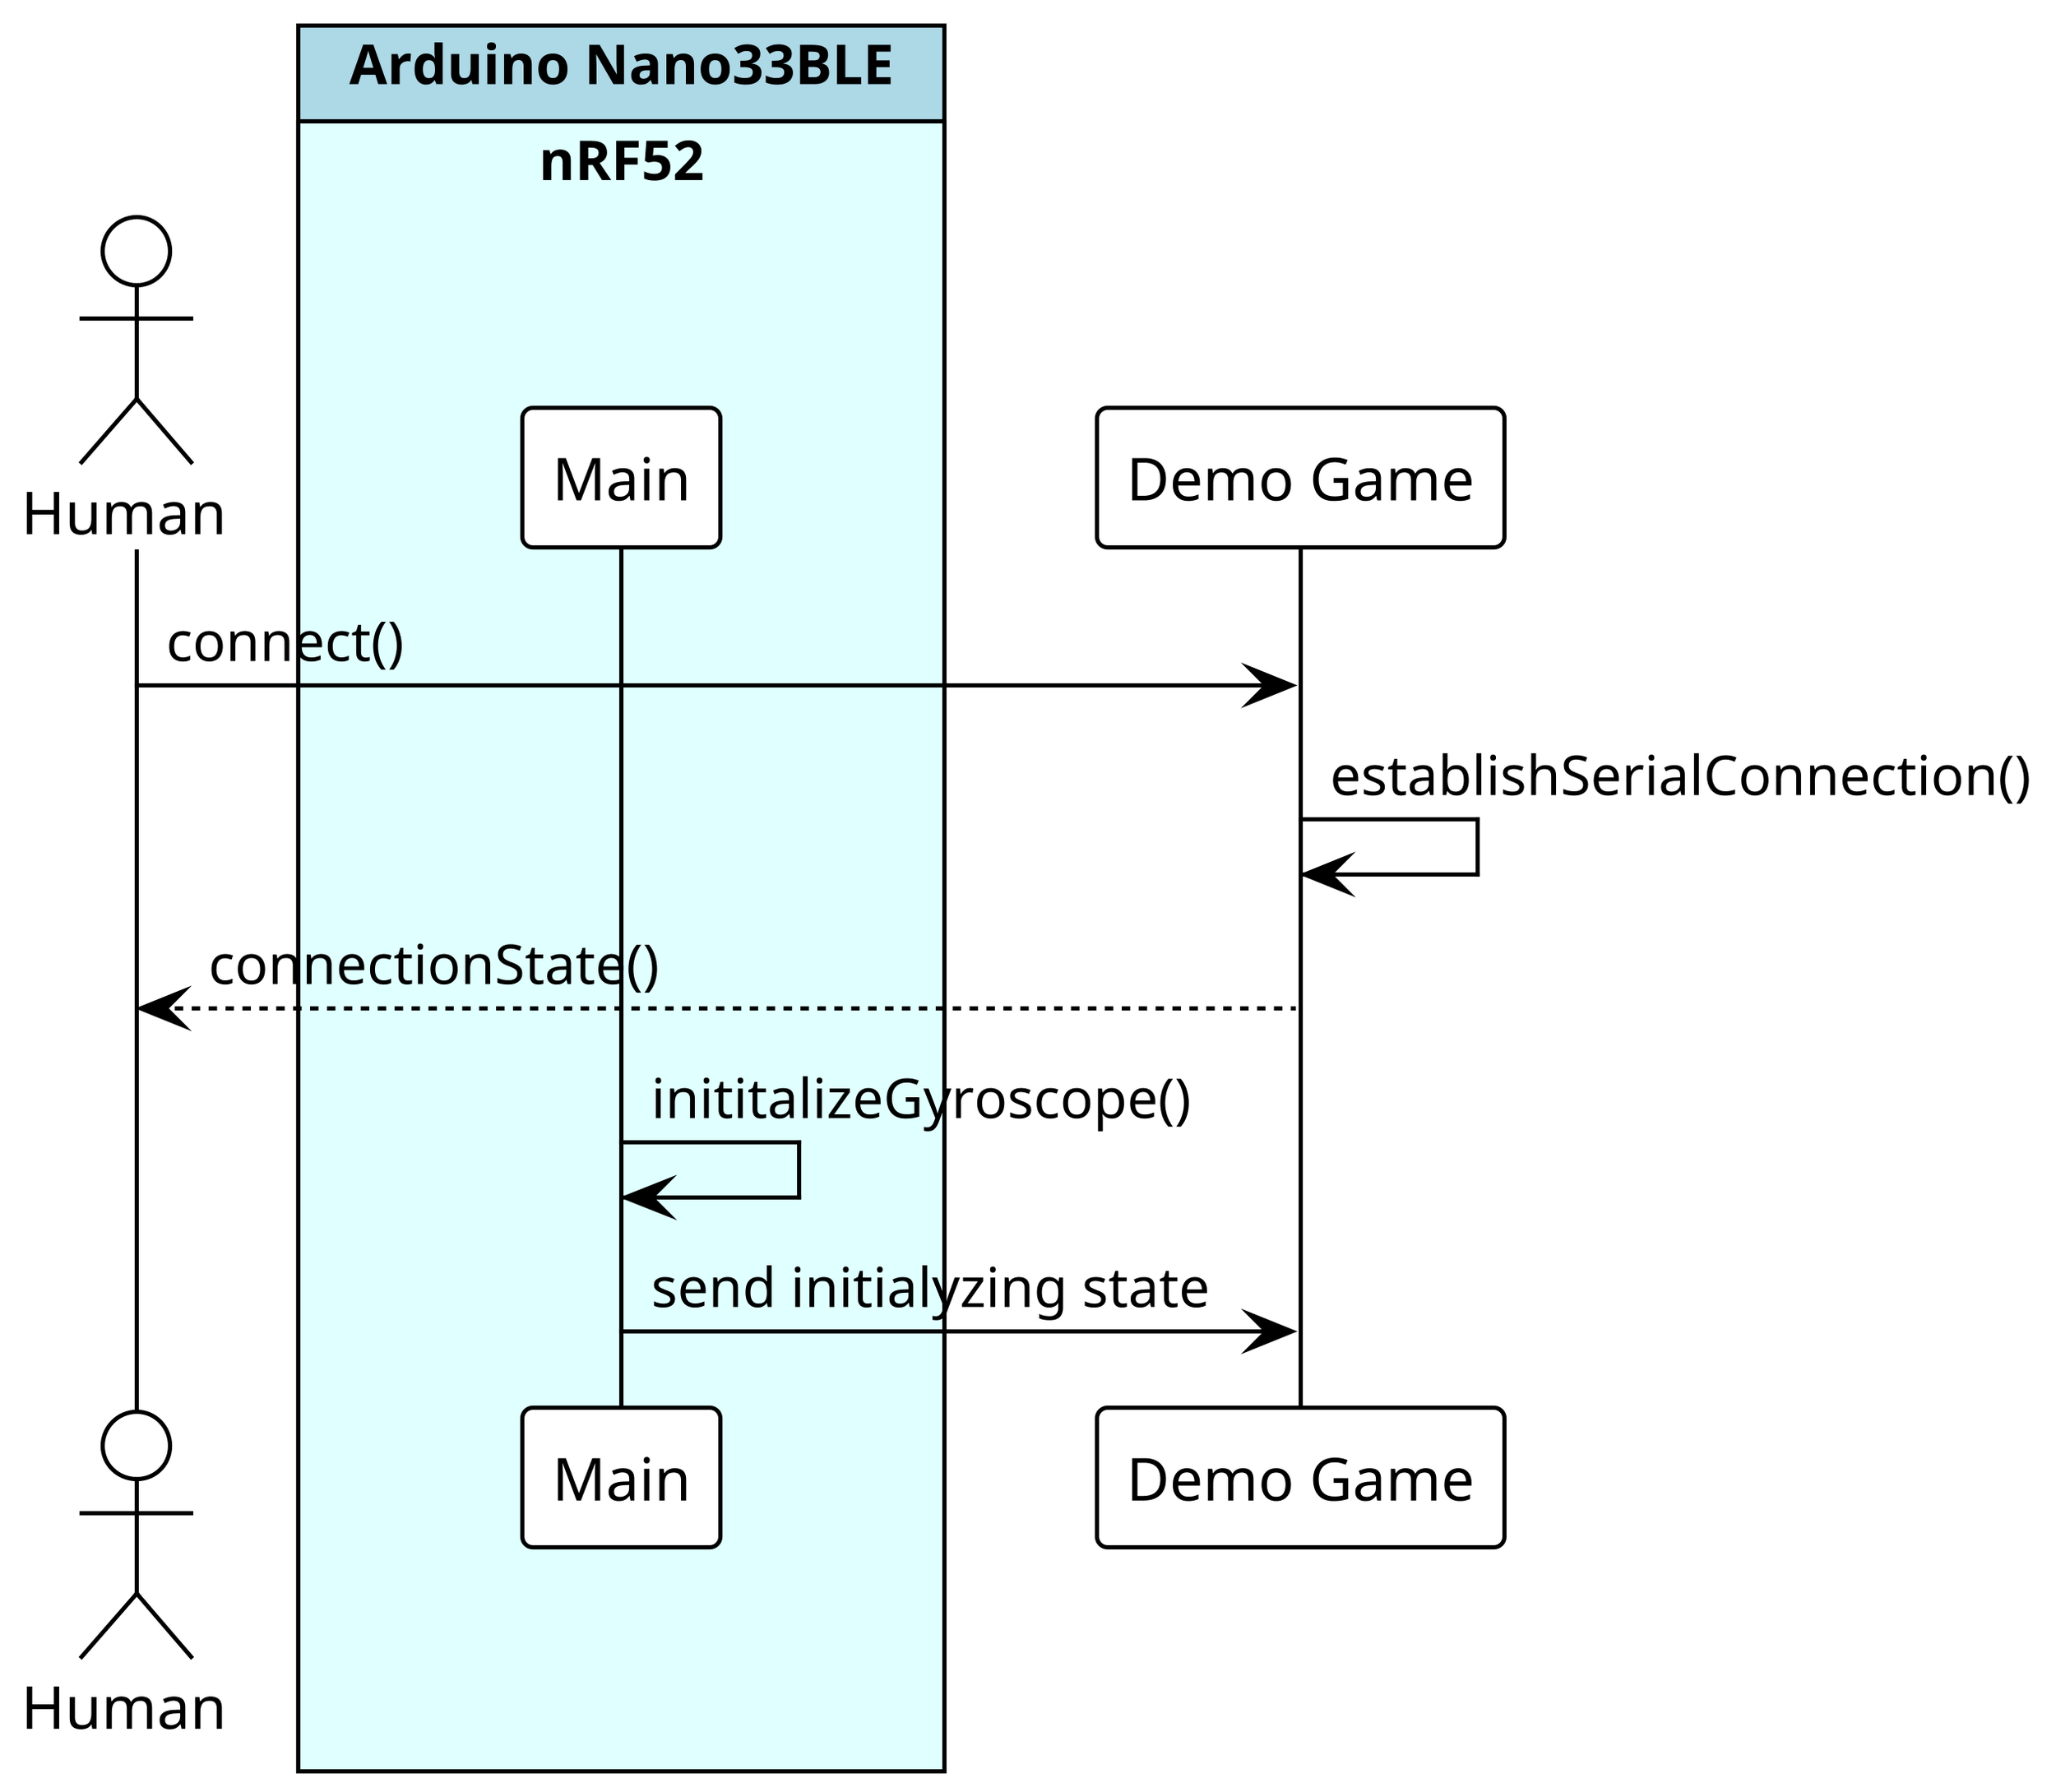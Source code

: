 @startuml connect

!theme plain
skinparam dpi 500

!pragma teoz true
actor       "Human"             as client
box         "Arduino Nano33BLE" #LightBlue
box         "nRF52"             #LightCyan
participant "Main"              as main
end box
end box
participant "Demo Game"         as game

client -> game: connect()
game -> game: establishSerialConnection()
game --> client: connectionState()
main -> main: inititalizeGyroscope()
main -> game: send initialyzing state
@enduml